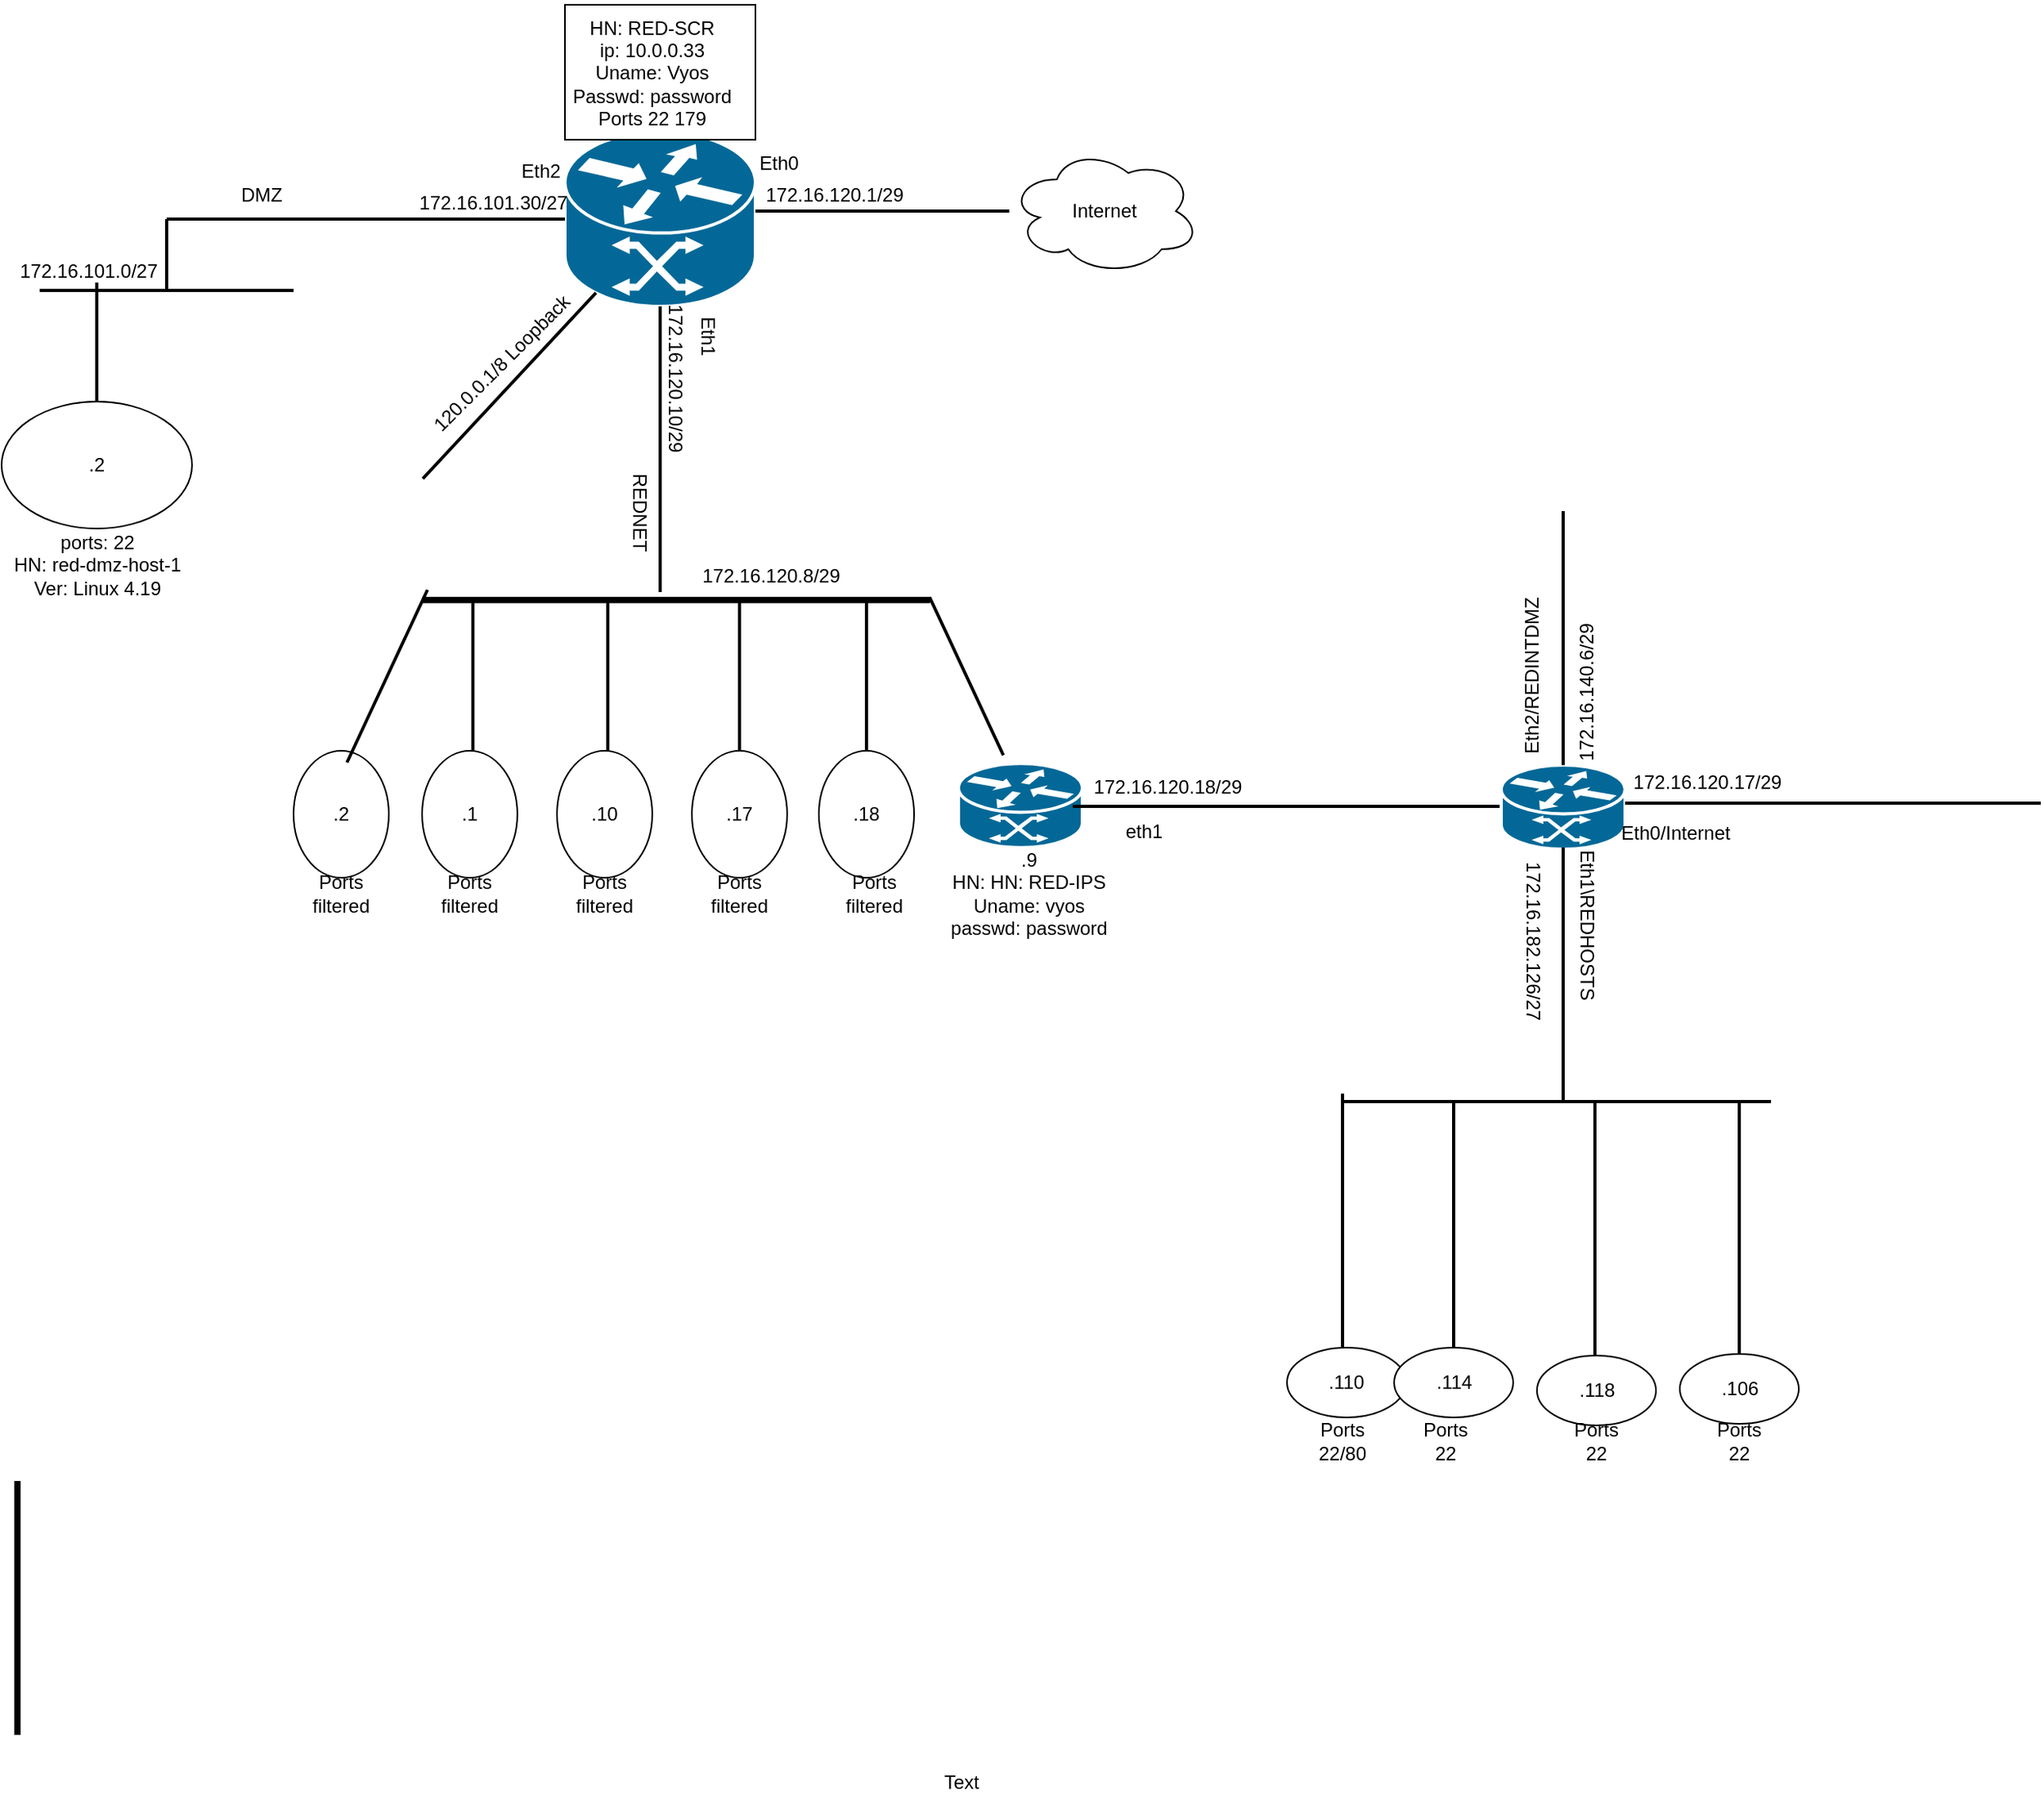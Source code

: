 <mxfile version="12.3.2" type="device" pages="1"><diagram id="TQfryFWi0d0VUznEhC5c" name="Page-1"><mxGraphModel dx="1342" dy="552" grid="1" gridSize="10" guides="1" tooltips="1" connect="1" arrows="1" fold="1" page="1" pageScale="1" pageWidth="850" pageHeight="1100" math="0" shadow="0"><root><mxCell id="0"/><mxCell id="1" parent="0"/><mxCell id="8Wq6rr-cgyjYxHsMsl10-1" value="" style="shape=mxgraph.cisco.routers.atm_router;html=1;pointerEvents=1;dashed=0;fillColor=#036897;strokeColor=#ffffff;strokeWidth=2;verticalLabelPosition=bottom;verticalAlign=top;align=center;outlineConnect=0;" vertex="1" parent="1"><mxGeometry x="390" y="350" width="120" height="110" as="geometry"/></mxCell><mxCell id="8Wq6rr-cgyjYxHsMsl10-2" value="" style="line;strokeWidth=2;html=1;" vertex="1" parent="1"><mxGeometry x="139" y="400" width="251" height="10" as="geometry"/></mxCell><mxCell id="8Wq6rr-cgyjYxHsMsl10-3" value="" style="line;strokeWidth=2;html=1;" vertex="1" parent="1"><mxGeometry x="510" y="395" width="160" height="10" as="geometry"/></mxCell><mxCell id="8Wq6rr-cgyjYxHsMsl10-4" value="" style="verticalLabelPosition=bottom;verticalAlign=top;html=1;shape=mxgraph.basic.rect;fillColor2=none;strokeWidth=1;size=20;indent=5;" vertex="1" parent="1"><mxGeometry x="390" y="270" width="120" height="85" as="geometry"/></mxCell><mxCell id="8Wq6rr-cgyjYxHsMsl10-6" value="&lt;font style=&quot;font-size: 12px&quot;&gt;HN: RED-SCR&lt;br&gt;ip: 10.0.0.33&lt;br&gt;Uname: Vyos&lt;br&gt;Passwd: password&lt;br&gt;Ports 22 179&lt;/font&gt;" style="text;html=1;strokeColor=none;fillColor=none;align=center;verticalAlign=middle;whiteSpace=wrap;rounded=0;" vertex="1" parent="1"><mxGeometry x="360" y="267.5" width="170" height="90" as="geometry"/></mxCell><mxCell id="8Wq6rr-cgyjYxHsMsl10-7" value=".2" style="ellipse;whiteSpace=wrap;html=1;" vertex="1" parent="1"><mxGeometry x="35" y="520" width="120" height="80" as="geometry"/></mxCell><mxCell id="8Wq6rr-cgyjYxHsMsl10-8" value="Internet&lt;br&gt;" style="ellipse;shape=cloud;whiteSpace=wrap;html=1;" vertex="1" parent="1"><mxGeometry x="670" y="360" width="120" height="80" as="geometry"/></mxCell><mxCell id="8Wq6rr-cgyjYxHsMsl10-9" value="Eth2" style="text;html=1;strokeColor=none;fillColor=none;align=center;verticalAlign=middle;whiteSpace=wrap;rounded=0;" vertex="1" parent="1"><mxGeometry x="340" y="355" width="70" height="40" as="geometry"/></mxCell><mxCell id="8Wq6rr-cgyjYxHsMsl10-10" value="Eth0" style="text;html=1;strokeColor=none;fillColor=none;align=center;verticalAlign=middle;whiteSpace=wrap;rounded=0;" vertex="1" parent="1"><mxGeometry x="490" y="350" width="70" height="40" as="geometry"/></mxCell><mxCell id="8Wq6rr-cgyjYxHsMsl10-11" value="" style="line;strokeWidth=2;html=1;rotation=90;" vertex="1" parent="1"><mxGeometry x="360" y="545" width="180" height="10" as="geometry"/></mxCell><mxCell id="8Wq6rr-cgyjYxHsMsl10-13" value=".2" style="ellipse;whiteSpace=wrap;html=1;" vertex="1" parent="1"><mxGeometry x="219" y="740" width="60" height="80" as="geometry"/></mxCell><mxCell id="8Wq6rr-cgyjYxHsMsl10-14" value="Eth1" style="text;html=1;strokeColor=none;fillColor=none;align=center;verticalAlign=middle;whiteSpace=wrap;rounded=0;rotation=90;" vertex="1" parent="1"><mxGeometry x="450" y="456.5" width="60" height="45" as="geometry"/></mxCell><mxCell id="8Wq6rr-cgyjYxHsMsl10-16" value="" style="line;strokeWidth=2;direction=south;html=1;rotation=43;" vertex="1" parent="1"><mxGeometry x="350" y="430" width="10" height="160" as="geometry"/></mxCell><mxCell id="8Wq6rr-cgyjYxHsMsl10-18" value="120.0.0.1/8 Loopback" style="text;html=1;strokeColor=none;fillColor=none;align=center;verticalAlign=middle;whiteSpace=wrap;rounded=0;rotation=-45;" vertex="1" parent="1"><mxGeometry x="283" y="479" width="134" height="33" as="geometry"/></mxCell><mxCell id="8Wq6rr-cgyjYxHsMsl10-20" value="172.16.101.30/27" style="text;html=1;strokeColor=none;fillColor=none;align=center;verticalAlign=middle;whiteSpace=wrap;rounded=0;" vertex="1" parent="1"><mxGeometry x="325" y="385" width="40" height="20" as="geometry"/></mxCell><mxCell id="8Wq6rr-cgyjYxHsMsl10-21" value="ports: 22&lt;br&gt;HN: red-dmz-host-1&lt;br&gt;Ver: Linux 4.19&lt;br&gt;&amp;nbsp;" style="text;html=1;align=center;verticalAlign=middle;resizable=0;points=[];;autosize=1;" vertex="1" parent="1"><mxGeometry x="35" y="600" width="120" height="60" as="geometry"/></mxCell><mxCell id="8Wq6rr-cgyjYxHsMsl10-22" value="172.16.120.1/29" style="text;html=1;strokeColor=none;fillColor=none;align=center;verticalAlign=middle;whiteSpace=wrap;rounded=0;" vertex="1" parent="1"><mxGeometry x="540" y="380" width="40" height="20" as="geometry"/></mxCell><mxCell id="8Wq6rr-cgyjYxHsMsl10-24" value="" style="line;strokeWidth=2;direction=south;html=1;" vertex="1" parent="1"><mxGeometry x="134" y="405" width="10" height="45" as="geometry"/></mxCell><mxCell id="8Wq6rr-cgyjYxHsMsl10-25" value="" style="line;strokeWidth=2;html=1;" vertex="1" parent="1"><mxGeometry x="59" y="445" width="160" height="10" as="geometry"/></mxCell><mxCell id="8Wq6rr-cgyjYxHsMsl10-26" value="" style="line;strokeWidth=2;direction=south;html=1;" vertex="1" parent="1"><mxGeometry x="90" y="445" width="10" height="75" as="geometry"/></mxCell><mxCell id="8Wq6rr-cgyjYxHsMsl10-27" value="172.16.101.0/27" style="text;html=1;strokeColor=none;fillColor=none;align=center;verticalAlign=middle;whiteSpace=wrap;rounded=0;" vertex="1" parent="1"><mxGeometry x="70" y="428" width="40" height="20" as="geometry"/></mxCell><mxCell id="8Wq6rr-cgyjYxHsMsl10-28" value="DMZ" style="text;html=1;strokeColor=none;fillColor=none;align=center;verticalAlign=middle;whiteSpace=wrap;rounded=0;" vertex="1" parent="1"><mxGeometry x="179" y="380" width="40" height="20" as="geometry"/></mxCell><mxCell id="8Wq6rr-cgyjYxHsMsl10-29" value="REDNET" style="text;html=1;strokeColor=none;fillColor=none;align=center;verticalAlign=middle;whiteSpace=wrap;rounded=0;rotation=90;" vertex="1" parent="1"><mxGeometry x="417" y="580" width="40" height="20" as="geometry"/></mxCell><mxCell id="8Wq6rr-cgyjYxHsMsl10-31" value="172.16.120.10/29" style="text;html=1;strokeColor=none;fillColor=none;align=center;verticalAlign=middle;whiteSpace=wrap;rounded=0;rotation=90;" vertex="1" parent="1"><mxGeometry x="440" y="495.5" width="40" height="20" as="geometry"/></mxCell><mxCell id="8Wq6rr-cgyjYxHsMsl10-34" value="" style="line;strokeWidth=4;html=1;perimeter=backbonePerimeter;points=[];outlineConnect=0;" vertex="1" parent="1"><mxGeometry x="300" y="640" width="320" height="10" as="geometry"/></mxCell><mxCell id="8Wq6rr-cgyjYxHsMsl10-35" value=".1" style="ellipse;whiteSpace=wrap;html=1;" vertex="1" parent="1"><mxGeometry x="300" y="740" width="60" height="80" as="geometry"/></mxCell><mxCell id="8Wq6rr-cgyjYxHsMsl10-36" value=".10" style="ellipse;whiteSpace=wrap;html=1;" vertex="1" parent="1"><mxGeometry x="385" y="740" width="60" height="80" as="geometry"/></mxCell><mxCell id="8Wq6rr-cgyjYxHsMsl10-37" value=".17" style="ellipse;whiteSpace=wrap;html=1;" vertex="1" parent="1"><mxGeometry x="470" y="740" width="60" height="80" as="geometry"/></mxCell><mxCell id="8Wq6rr-cgyjYxHsMsl10-38" value=".18" style="ellipse;whiteSpace=wrap;html=1;" vertex="1" parent="1"><mxGeometry x="550" y="740" width="60" height="80" as="geometry"/></mxCell><mxCell id="8Wq6rr-cgyjYxHsMsl10-43" value="172.16.120.8/29" style="text;html=1;strokeColor=none;fillColor=none;align=center;verticalAlign=middle;whiteSpace=wrap;rounded=0;" vertex="1" parent="1"><mxGeometry x="500" y="620" width="40" height="20" as="geometry"/></mxCell><mxCell id="8Wq6rr-cgyjYxHsMsl10-46" value="" style="line;strokeWidth=4;direction=south;html=1;perimeter=backbonePerimeter;points=[];outlineConnect=0;" vertex="1" parent="1"><mxGeometry x="40" y="1200" width="10" height="160" as="geometry"/></mxCell><mxCell id="8Wq6rr-cgyjYxHsMsl10-49" value=".9&lt;br&gt;HN: HN: RED-IPS&lt;br&gt;Uname: vyos&lt;br&gt;passwd: password" style="text;html=1;strokeColor=none;fillColor=none;align=center;verticalAlign=middle;whiteSpace=wrap;rounded=0;" vertex="1" parent="1"><mxGeometry x="610" y="820" width="145" height="20" as="geometry"/></mxCell><mxCell id="8Wq6rr-cgyjYxHsMsl10-50" value="" style="line;strokeWidth=2;direction=south;html=1;" vertex="1" parent="1"><mxGeometry x="412" y="645" width="10" height="95" as="geometry"/></mxCell><mxCell id="8Wq6rr-cgyjYxHsMsl10-51" value="" style="line;strokeWidth=2;direction=south;html=1;" vertex="1" parent="1"><mxGeometry x="495" y="645" width="10" height="95" as="geometry"/></mxCell><mxCell id="8Wq6rr-cgyjYxHsMsl10-52" value="" style="line;strokeWidth=2;direction=south;html=1;" vertex="1" parent="1"><mxGeometry x="575" y="645" width="10" height="95" as="geometry"/></mxCell><mxCell id="8Wq6rr-cgyjYxHsMsl10-53" value="" style="line;strokeWidth=2;direction=south;html=1;rotation=-25;" vertex="1" parent="1"><mxGeometry x="638" y="638" width="10" height="110" as="geometry"/></mxCell><mxCell id="8Wq6rr-cgyjYxHsMsl10-54" value="" style="line;strokeWidth=2;direction=south;html=1;" vertex="1" parent="1"><mxGeometry x="327" y="645" width="10" height="95" as="geometry"/></mxCell><mxCell id="8Wq6rr-cgyjYxHsMsl10-55" value="" style="line;strokeWidth=2;direction=south;html=1;rotation=25;" vertex="1" parent="1"><mxGeometry x="273" y="633" width="10" height="120" as="geometry"/></mxCell><mxCell id="8Wq6rr-cgyjYxHsMsl10-56" value="" style="shape=mxgraph.cisco.routers.atm_router;html=1;pointerEvents=1;dashed=0;fillColor=#036897;strokeColor=#ffffff;strokeWidth=2;verticalLabelPosition=bottom;verticalAlign=top;align=center;outlineConnect=0;" vertex="1" parent="1"><mxGeometry x="638" y="748" width="78" height="53" as="geometry"/></mxCell><mxCell id="8Wq6rr-cgyjYxHsMsl10-57" style="edgeStyle=orthogonalEdgeStyle;rounded=0;orthogonalLoop=1;jettySize=auto;html=1;exitX=0.5;exitY=1;exitDx=0;exitDy=0;" edge="1" parent="1" source="8Wq6rr-cgyjYxHsMsl10-49" target="8Wq6rr-cgyjYxHsMsl10-49"><mxGeometry relative="1" as="geometry"/></mxCell><mxCell id="8Wq6rr-cgyjYxHsMsl10-58" value="Ports filtered" style="text;html=1;strokeColor=none;fillColor=none;align=center;verticalAlign=middle;whiteSpace=wrap;rounded=0;" vertex="1" parent="1"><mxGeometry x="229" y="820" width="40" height="20" as="geometry"/></mxCell><mxCell id="8Wq6rr-cgyjYxHsMsl10-59" value="Ports filtered" style="text;html=1;strokeColor=none;fillColor=none;align=center;verticalAlign=middle;whiteSpace=wrap;rounded=0;" vertex="1" parent="1"><mxGeometry x="310" y="820" width="40" height="20" as="geometry"/></mxCell><mxCell id="8Wq6rr-cgyjYxHsMsl10-60" value="Ports filtered" style="text;html=1;strokeColor=none;fillColor=none;align=center;verticalAlign=middle;whiteSpace=wrap;rounded=0;" vertex="1" parent="1"><mxGeometry x="395" y="820" width="40" height="20" as="geometry"/></mxCell><mxCell id="8Wq6rr-cgyjYxHsMsl10-61" value="Ports filtered" style="text;html=1;strokeColor=none;fillColor=none;align=center;verticalAlign=middle;whiteSpace=wrap;rounded=0;" vertex="1" parent="1"><mxGeometry x="480" y="820" width="40" height="20" as="geometry"/></mxCell><mxCell id="8Wq6rr-cgyjYxHsMsl10-62" value="Ports filtered" style="text;html=1;strokeColor=none;fillColor=none;align=center;verticalAlign=middle;whiteSpace=wrap;rounded=0;" vertex="1" parent="1"><mxGeometry x="565" y="820" width="40" height="20" as="geometry"/></mxCell><mxCell id="8Wq6rr-cgyjYxHsMsl10-63" value="" style="line;strokeWidth=2;html=1;" vertex="1" parent="1"><mxGeometry x="710" y="770" width="270" height="10" as="geometry"/></mxCell><mxCell id="8Wq6rr-cgyjYxHsMsl10-64" value="172.16.120.18/29" style="text;html=1;strokeColor=none;fillColor=none;align=center;verticalAlign=middle;whiteSpace=wrap;rounded=0;" vertex="1" parent="1"><mxGeometry x="750" y="753" width="40" height="20" as="geometry"/></mxCell><mxCell id="8Wq6rr-cgyjYxHsMsl10-65" value="eth1" style="text;html=1;strokeColor=none;fillColor=none;align=center;verticalAlign=middle;whiteSpace=wrap;rounded=0;" vertex="1" parent="1"><mxGeometry x="735" y="781" width="40" height="20" as="geometry"/></mxCell><mxCell id="8Wq6rr-cgyjYxHsMsl10-66" value="" style="shape=mxgraph.cisco.routers.atm_router;html=1;pointerEvents=1;dashed=0;fillColor=#036897;strokeColor=#ffffff;strokeWidth=2;verticalLabelPosition=bottom;verticalAlign=top;align=center;outlineConnect=0;" vertex="1" parent="1"><mxGeometry x="980" y="749" width="78" height="53" as="geometry"/></mxCell><mxCell id="8Wq6rr-cgyjYxHsMsl10-67" value="172.16.120.17/29" style="text;html=1;strokeColor=none;fillColor=none;align=center;verticalAlign=middle;whiteSpace=wrap;rounded=0;" vertex="1" parent="1"><mxGeometry x="1090" y="750" width="40" height="20" as="geometry"/></mxCell><mxCell id="8Wq6rr-cgyjYxHsMsl10-69" value="" style="line;strokeWidth=2;html=1;" vertex="1" parent="1"><mxGeometry x="1058" y="768" width="262" height="10" as="geometry"/></mxCell><mxCell id="8Wq6rr-cgyjYxHsMsl10-70" value="" style="line;strokeWidth=2;direction=south;html=1;" vertex="1" parent="1"><mxGeometry x="1014" y="801" width="10" height="160" as="geometry"/></mxCell><mxCell id="8Wq6rr-cgyjYxHsMsl10-71" value="" style="line;strokeWidth=2;direction=south;html=1;" vertex="1" parent="1"><mxGeometry x="1014" y="589" width="10" height="160" as="geometry"/></mxCell><mxCell id="8Wq6rr-cgyjYxHsMsl10-72" value="Eth0/Internet" style="text;html=1;strokeColor=none;fillColor=none;align=center;verticalAlign=middle;whiteSpace=wrap;rounded=0;" vertex="1" parent="1"><mxGeometry x="1070" y="782" width="40" height="20" as="geometry"/></mxCell><mxCell id="8Wq6rr-cgyjYxHsMsl10-73" value="Eth1\REDHOSTS" style="text;html=1;strokeColor=none;fillColor=none;align=center;verticalAlign=middle;whiteSpace=wrap;rounded=0;rotation=90;" vertex="1" parent="1"><mxGeometry x="1014" y="840" width="40" height="20" as="geometry"/></mxCell><mxCell id="8Wq6rr-cgyjYxHsMsl10-74" value="Eth2/REDINTDMZ" style="text;html=1;strokeColor=none;fillColor=none;align=center;verticalAlign=middle;whiteSpace=wrap;rounded=0;rotation=-90;" vertex="1" parent="1"><mxGeometry x="979" y="682.5" width="40" height="20" as="geometry"/></mxCell><mxCell id="8Wq6rr-cgyjYxHsMsl10-75" value="172.16.182.126/27" style="text;html=1;strokeColor=none;fillColor=none;align=center;verticalAlign=middle;whiteSpace=wrap;rounded=0;rotation=90;" vertex="1" parent="1"><mxGeometry x="980" y="850" width="40" height="20" as="geometry"/></mxCell><mxCell id="8Wq6rr-cgyjYxHsMsl10-76" value="172.16.140.6/29" style="text;html=1;strokeColor=none;fillColor=none;align=center;verticalAlign=middle;whiteSpace=wrap;rounded=0;rotation=-90;" vertex="1" parent="1"><mxGeometry x="1014" y="693" width="40" height="20" as="geometry"/></mxCell><mxCell id="8Wq6rr-cgyjYxHsMsl10-77" value="" style="line;strokeWidth=2;html=1;" vertex="1" parent="1"><mxGeometry x="880" y="956" width="270" height="10" as="geometry"/></mxCell><mxCell id="8Wq6rr-cgyjYxHsMsl10-80" value="" style="line;strokeWidth=2;direction=south;html=1;" vertex="1" parent="1"><mxGeometry x="875" y="956" width="10" height="160" as="geometry"/></mxCell><mxCell id="8Wq6rr-cgyjYxHsMsl10-81" value="" style="line;strokeWidth=2;direction=south;html=1;" vertex="1" parent="1"><mxGeometry x="945" y="961" width="10" height="160" as="geometry"/></mxCell><mxCell id="8Wq6rr-cgyjYxHsMsl10-82" value="" style="line;strokeWidth=2;direction=south;html=1;" vertex="1" parent="1"><mxGeometry x="1034" y="961" width="10" height="160" as="geometry"/></mxCell><mxCell id="8Wq6rr-cgyjYxHsMsl10-83" value="" style="line;strokeWidth=2;direction=south;html=1;" vertex="1" parent="1"><mxGeometry x="1125" y="961" width="10" height="160" as="geometry"/></mxCell><mxCell id="8Wq6rr-cgyjYxHsMsl10-84" value=".110" style="ellipse;whiteSpace=wrap;html=1;" vertex="1" parent="1"><mxGeometry x="845" y="1116" width="75" height="44" as="geometry"/></mxCell><mxCell id="8Wq6rr-cgyjYxHsMsl10-85" value=".114" style="ellipse;whiteSpace=wrap;html=1;" vertex="1" parent="1"><mxGeometry x="912.5" y="1116" width="75" height="44" as="geometry"/></mxCell><mxCell id="8Wq6rr-cgyjYxHsMsl10-86" value=".118" style="ellipse;whiteSpace=wrap;html=1;" vertex="1" parent="1"><mxGeometry x="1002.5" y="1121" width="75" height="44" as="geometry"/></mxCell><mxCell id="8Wq6rr-cgyjYxHsMsl10-87" value=".106" style="ellipse;whiteSpace=wrap;html=1;" vertex="1" parent="1"><mxGeometry x="1092.5" y="1120" width="75" height="44" as="geometry"/></mxCell><mxCell id="8Wq6rr-cgyjYxHsMsl10-88" value="Text" style="text;html=1;strokeColor=none;fillColor=none;align=center;verticalAlign=middle;whiteSpace=wrap;rounded=0;" vertex="1" parent="1"><mxGeometry x="620" y="1380" width="40" height="20" as="geometry"/></mxCell><mxCell id="8Wq6rr-cgyjYxHsMsl10-89" value="Ports 22/80" style="text;html=1;strokeColor=none;fillColor=none;align=center;verticalAlign=middle;whiteSpace=wrap;rounded=0;" vertex="1" parent="1"><mxGeometry x="860" y="1165" width="40" height="20" as="geometry"/></mxCell><mxCell id="8Wq6rr-cgyjYxHsMsl10-90" value="Ports 22" style="text;html=1;strokeColor=none;fillColor=none;align=center;verticalAlign=middle;whiteSpace=wrap;rounded=0;" vertex="1" parent="1"><mxGeometry x="925" y="1175" width="40" as="geometry"/></mxCell><mxCell id="8Wq6rr-cgyjYxHsMsl10-91" value="Ports 22" style="text;html=1;strokeColor=none;fillColor=none;align=center;verticalAlign=middle;whiteSpace=wrap;rounded=0;" vertex="1" parent="1"><mxGeometry x="1020" y="1175" width="40" as="geometry"/></mxCell><mxCell id="8Wq6rr-cgyjYxHsMsl10-92" value="Ports 22" style="text;html=1;strokeColor=none;fillColor=none;align=center;verticalAlign=middle;whiteSpace=wrap;rounded=0;" vertex="1" parent="1"><mxGeometry x="1110" y="1175" width="40" as="geometry"/></mxCell></root></mxGraphModel></diagram></mxfile>